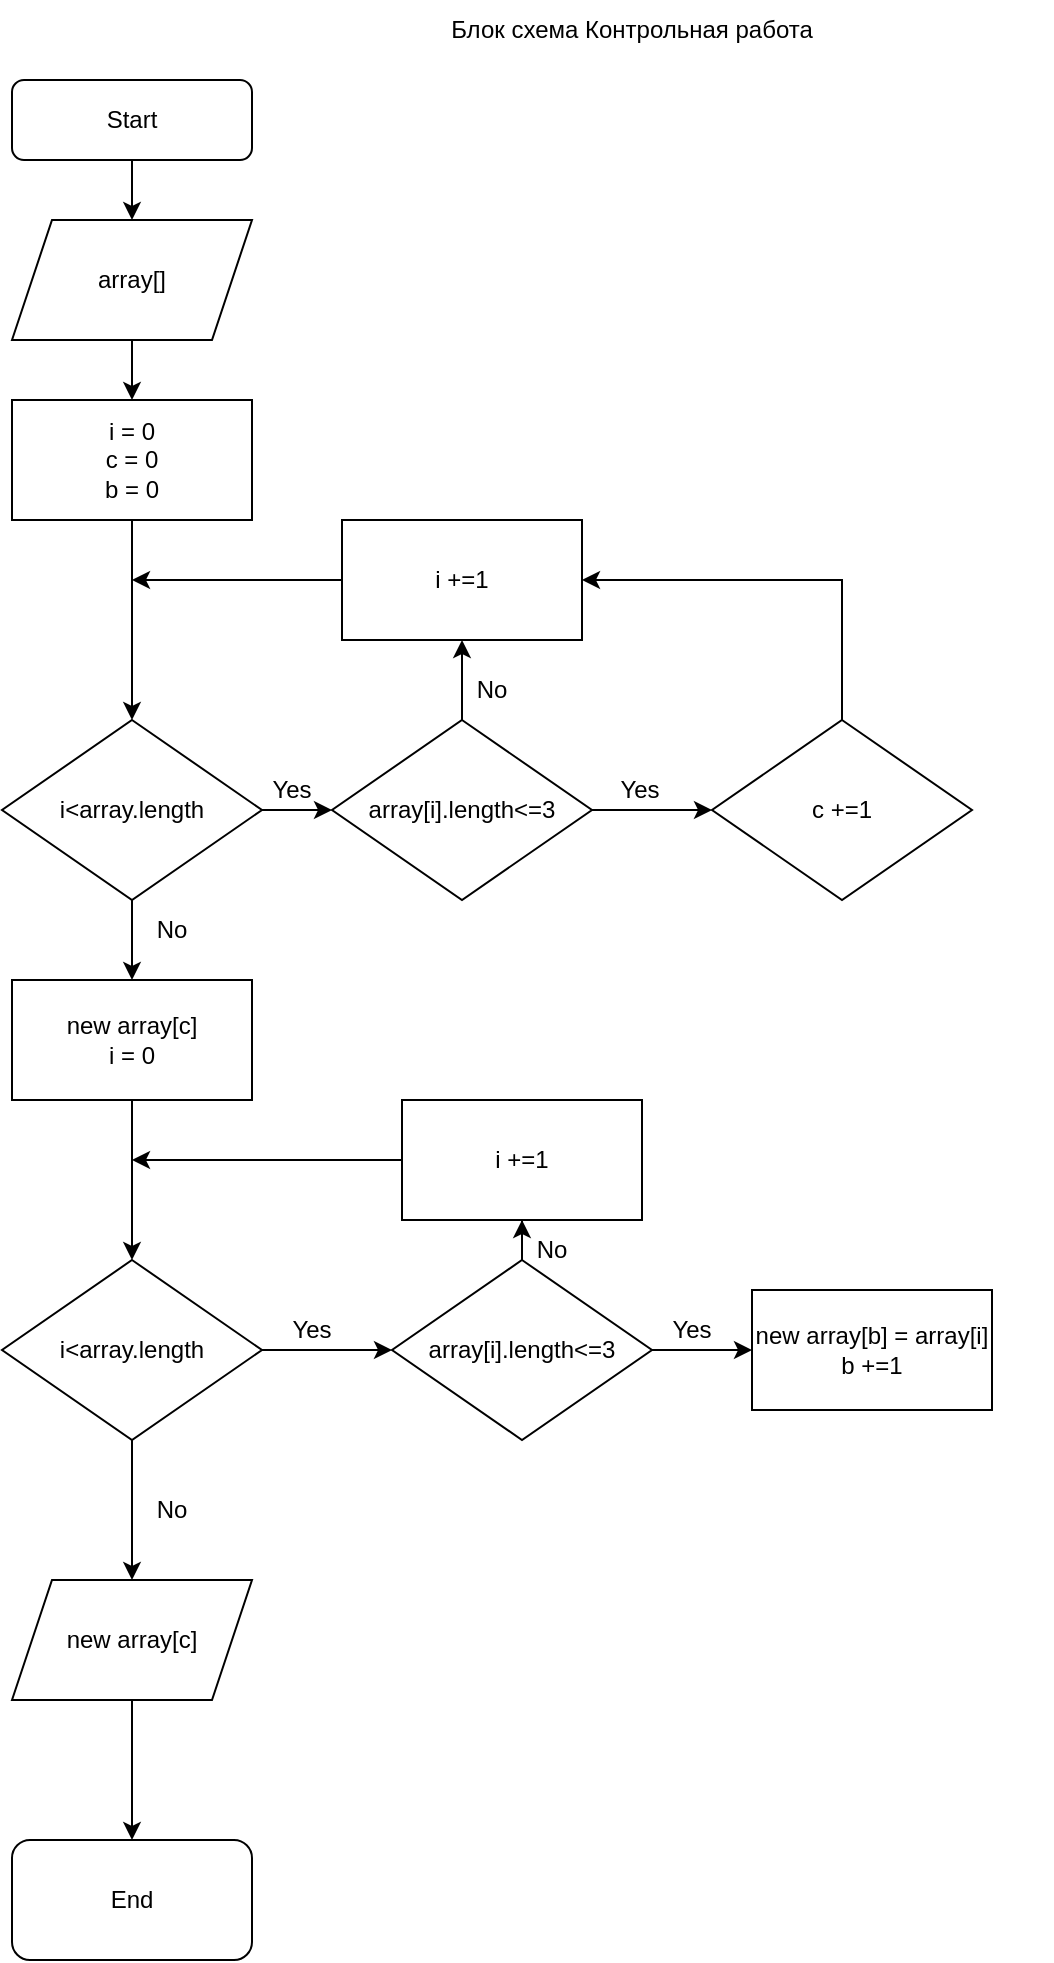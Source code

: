 <mxfile version="22.0.8" type="device">
  <diagram id="C5RBs43oDa-KdzZeNtuy" name="Page-1">
    <mxGraphModel dx="885" dy="614" grid="1" gridSize="10" guides="1" tooltips="1" connect="1" arrows="1" fold="1" page="1" pageScale="1" pageWidth="827" pageHeight="1169" math="0" shadow="0">
      <root>
        <mxCell id="WIyWlLk6GJQsqaUBKTNV-0" />
        <mxCell id="WIyWlLk6GJQsqaUBKTNV-1" parent="WIyWlLk6GJQsqaUBKTNV-0" />
        <mxCell id="d9Adn4cYfUy_K90GLTc7-1" value="Блок схема Контрольная работа" style="text;html=1;strokeColor=none;fillColor=none;align=center;verticalAlign=middle;whiteSpace=wrap;rounded=0;" vertex="1" parent="WIyWlLk6GJQsqaUBKTNV-1">
          <mxGeometry x="170" y="10" width="420" height="30" as="geometry" />
        </mxCell>
        <mxCell id="d9Adn4cYfUy_K90GLTc7-3" style="edgeStyle=orthogonalEdgeStyle;rounded=0;orthogonalLoop=1;jettySize=auto;html=1;exitX=0.5;exitY=1;exitDx=0;exitDy=0;" edge="1" parent="WIyWlLk6GJQsqaUBKTNV-1" source="d9Adn4cYfUy_K90GLTc7-2" target="d9Adn4cYfUy_K90GLTc7-4">
          <mxGeometry relative="1" as="geometry">
            <mxPoint x="130" y="120" as="targetPoint" />
          </mxGeometry>
        </mxCell>
        <mxCell id="d9Adn4cYfUy_K90GLTc7-2" value="Start" style="rounded=1;whiteSpace=wrap;html=1;" vertex="1" parent="WIyWlLk6GJQsqaUBKTNV-1">
          <mxGeometry x="70" y="50" width="120" height="40" as="geometry" />
        </mxCell>
        <mxCell id="d9Adn4cYfUy_K90GLTc7-5" style="edgeStyle=orthogonalEdgeStyle;rounded=0;orthogonalLoop=1;jettySize=auto;html=1;exitX=0.5;exitY=1;exitDx=0;exitDy=0;" edge="1" parent="WIyWlLk6GJQsqaUBKTNV-1" source="d9Adn4cYfUy_K90GLTc7-4" target="d9Adn4cYfUy_K90GLTc7-6">
          <mxGeometry relative="1" as="geometry">
            <mxPoint x="130" y="210" as="targetPoint" />
          </mxGeometry>
        </mxCell>
        <mxCell id="d9Adn4cYfUy_K90GLTc7-4" value="array[]" style="shape=parallelogram;perimeter=parallelogramPerimeter;whiteSpace=wrap;html=1;fixedSize=1;" vertex="1" parent="WIyWlLk6GJQsqaUBKTNV-1">
          <mxGeometry x="70" y="120" width="120" height="60" as="geometry" />
        </mxCell>
        <mxCell id="d9Adn4cYfUy_K90GLTc7-7" style="edgeStyle=orthogonalEdgeStyle;rounded=0;orthogonalLoop=1;jettySize=auto;html=1;exitX=0.5;exitY=1;exitDx=0;exitDy=0;" edge="1" parent="WIyWlLk6GJQsqaUBKTNV-1" source="d9Adn4cYfUy_K90GLTc7-6" target="d9Adn4cYfUy_K90GLTc7-8">
          <mxGeometry relative="1" as="geometry">
            <mxPoint x="130" y="410" as="targetPoint" />
          </mxGeometry>
        </mxCell>
        <mxCell id="d9Adn4cYfUy_K90GLTc7-6" value="i = 0&lt;br&gt;c = 0&lt;br&gt;b = 0" style="rounded=0;whiteSpace=wrap;html=1;" vertex="1" parent="WIyWlLk6GJQsqaUBKTNV-1">
          <mxGeometry x="70" y="210" width="120" height="60" as="geometry" />
        </mxCell>
        <mxCell id="d9Adn4cYfUy_K90GLTc7-9" style="edgeStyle=orthogonalEdgeStyle;rounded=0;orthogonalLoop=1;jettySize=auto;html=1;exitX=0.5;exitY=1;exitDx=0;exitDy=0;" edge="1" parent="WIyWlLk6GJQsqaUBKTNV-1" source="d9Adn4cYfUy_K90GLTc7-8" target="d9Adn4cYfUy_K90GLTc7-10">
          <mxGeometry relative="1" as="geometry">
            <mxPoint x="130" y="500" as="targetPoint" />
          </mxGeometry>
        </mxCell>
        <mxCell id="d9Adn4cYfUy_K90GLTc7-11" style="edgeStyle=orthogonalEdgeStyle;rounded=0;orthogonalLoop=1;jettySize=auto;html=1;exitX=1;exitY=0.5;exitDx=0;exitDy=0;" edge="1" parent="WIyWlLk6GJQsqaUBKTNV-1" source="d9Adn4cYfUy_K90GLTc7-8">
          <mxGeometry relative="1" as="geometry">
            <mxPoint x="230" y="415" as="targetPoint" />
          </mxGeometry>
        </mxCell>
        <mxCell id="d9Adn4cYfUy_K90GLTc7-8" value="i&amp;lt;array.length" style="rhombus;whiteSpace=wrap;html=1;" vertex="1" parent="WIyWlLk6GJQsqaUBKTNV-1">
          <mxGeometry x="65" y="370" width="130" height="90" as="geometry" />
        </mxCell>
        <mxCell id="d9Adn4cYfUy_K90GLTc7-21" style="edgeStyle=orthogonalEdgeStyle;rounded=0;orthogonalLoop=1;jettySize=auto;html=1;exitX=0.5;exitY=1;exitDx=0;exitDy=0;entryX=0.5;entryY=0;entryDx=0;entryDy=0;" edge="1" parent="WIyWlLk6GJQsqaUBKTNV-1" source="d9Adn4cYfUy_K90GLTc7-10" target="d9Adn4cYfUy_K90GLTc7-22">
          <mxGeometry relative="1" as="geometry">
            <mxPoint x="130" y="610" as="targetPoint" />
          </mxGeometry>
        </mxCell>
        <mxCell id="d9Adn4cYfUy_K90GLTc7-10" value="new array[c]&lt;br&gt;i = 0" style="rounded=0;whiteSpace=wrap;html=1;" vertex="1" parent="WIyWlLk6GJQsqaUBKTNV-1">
          <mxGeometry x="70" y="500" width="120" height="60" as="geometry" />
        </mxCell>
        <mxCell id="d9Adn4cYfUy_K90GLTc7-17" style="edgeStyle=orthogonalEdgeStyle;rounded=0;orthogonalLoop=1;jettySize=auto;html=1;exitX=0.5;exitY=0;exitDx=0;exitDy=0;" edge="1" parent="WIyWlLk6GJQsqaUBKTNV-1" source="d9Adn4cYfUy_K90GLTc7-13" target="d9Adn4cYfUy_K90GLTc7-18">
          <mxGeometry relative="1" as="geometry">
            <mxPoint x="295" y="330" as="targetPoint" />
          </mxGeometry>
        </mxCell>
        <mxCell id="d9Adn4cYfUy_K90GLTc7-39" style="edgeStyle=orthogonalEdgeStyle;rounded=0;orthogonalLoop=1;jettySize=auto;html=1;exitX=1;exitY=0.5;exitDx=0;exitDy=0;entryX=0;entryY=0.5;entryDx=0;entryDy=0;" edge="1" parent="WIyWlLk6GJQsqaUBKTNV-1" source="d9Adn4cYfUy_K90GLTc7-13" target="d9Adn4cYfUy_K90GLTc7-38">
          <mxGeometry relative="1" as="geometry" />
        </mxCell>
        <mxCell id="d9Adn4cYfUy_K90GLTc7-13" value="array[i].length&amp;lt;=3" style="rhombus;whiteSpace=wrap;html=1;" vertex="1" parent="WIyWlLk6GJQsqaUBKTNV-1">
          <mxGeometry x="230" y="370" width="130" height="90" as="geometry" />
        </mxCell>
        <mxCell id="d9Adn4cYfUy_K90GLTc7-14" value="No" style="text;html=1;strokeColor=none;fillColor=none;align=center;verticalAlign=middle;whiteSpace=wrap;rounded=0;" vertex="1" parent="WIyWlLk6GJQsqaUBKTNV-1">
          <mxGeometry x="120" y="460" width="60" height="30" as="geometry" />
        </mxCell>
        <mxCell id="d9Adn4cYfUy_K90GLTc7-15" value="Yes" style="text;html=1;strokeColor=none;fillColor=none;align=center;verticalAlign=middle;whiteSpace=wrap;rounded=0;" vertex="1" parent="WIyWlLk6GJQsqaUBKTNV-1">
          <mxGeometry x="180" y="390" width="60" height="30" as="geometry" />
        </mxCell>
        <mxCell id="d9Adn4cYfUy_K90GLTc7-19" style="edgeStyle=orthogonalEdgeStyle;rounded=0;orthogonalLoop=1;jettySize=auto;html=1;exitX=0;exitY=0.5;exitDx=0;exitDy=0;" edge="1" parent="WIyWlLk6GJQsqaUBKTNV-1" source="d9Adn4cYfUy_K90GLTc7-18">
          <mxGeometry relative="1" as="geometry">
            <mxPoint x="130" y="300" as="targetPoint" />
          </mxGeometry>
        </mxCell>
        <mxCell id="d9Adn4cYfUy_K90GLTc7-18" value="i +=1" style="rounded=0;whiteSpace=wrap;html=1;" vertex="1" parent="WIyWlLk6GJQsqaUBKTNV-1">
          <mxGeometry x="235" y="270" width="120" height="60" as="geometry" />
        </mxCell>
        <mxCell id="d9Adn4cYfUy_K90GLTc7-20" value="No" style="text;html=1;strokeColor=none;fillColor=none;align=center;verticalAlign=middle;whiteSpace=wrap;rounded=0;" vertex="1" parent="WIyWlLk6GJQsqaUBKTNV-1">
          <mxGeometry x="280" y="340" width="60" height="30" as="geometry" />
        </mxCell>
        <mxCell id="d9Adn4cYfUy_K90GLTc7-23" style="edgeStyle=orthogonalEdgeStyle;rounded=0;orthogonalLoop=1;jettySize=auto;html=1;exitX=0.5;exitY=1;exitDx=0;exitDy=0;" edge="1" parent="WIyWlLk6GJQsqaUBKTNV-1" source="d9Adn4cYfUy_K90GLTc7-22" target="d9Adn4cYfUy_K90GLTc7-24">
          <mxGeometry relative="1" as="geometry">
            <mxPoint x="130" y="780" as="targetPoint" />
          </mxGeometry>
        </mxCell>
        <mxCell id="d9Adn4cYfUy_K90GLTc7-28" style="edgeStyle=orthogonalEdgeStyle;rounded=0;orthogonalLoop=1;jettySize=auto;html=1;exitX=1;exitY=0.5;exitDx=0;exitDy=0;" edge="1" parent="WIyWlLk6GJQsqaUBKTNV-1" source="d9Adn4cYfUy_K90GLTc7-22">
          <mxGeometry relative="1" as="geometry">
            <mxPoint x="260" y="685" as="targetPoint" />
          </mxGeometry>
        </mxCell>
        <mxCell id="d9Adn4cYfUy_K90GLTc7-22" value="i&amp;lt;array.length" style="rhombus;whiteSpace=wrap;html=1;" vertex="1" parent="WIyWlLk6GJQsqaUBKTNV-1">
          <mxGeometry x="65" y="640" width="130" height="90" as="geometry" />
        </mxCell>
        <mxCell id="d9Adn4cYfUy_K90GLTc7-25" style="edgeStyle=orthogonalEdgeStyle;rounded=0;orthogonalLoop=1;jettySize=auto;html=1;exitX=0.5;exitY=1;exitDx=0;exitDy=0;" edge="1" parent="WIyWlLk6GJQsqaUBKTNV-1" source="d9Adn4cYfUy_K90GLTc7-24" target="d9Adn4cYfUy_K90GLTc7-26">
          <mxGeometry relative="1" as="geometry">
            <mxPoint x="130" y="930" as="targetPoint" />
          </mxGeometry>
        </mxCell>
        <mxCell id="d9Adn4cYfUy_K90GLTc7-24" value="new array[c]" style="shape=parallelogram;perimeter=parallelogramPerimeter;whiteSpace=wrap;html=1;fixedSize=1;" vertex="1" parent="WIyWlLk6GJQsqaUBKTNV-1">
          <mxGeometry x="70" y="800" width="120" height="60" as="geometry" />
        </mxCell>
        <mxCell id="d9Adn4cYfUy_K90GLTc7-26" value="End" style="rounded=1;whiteSpace=wrap;html=1;" vertex="1" parent="WIyWlLk6GJQsqaUBKTNV-1">
          <mxGeometry x="70" y="930" width="120" height="60" as="geometry" />
        </mxCell>
        <mxCell id="d9Adn4cYfUy_K90GLTc7-27" value="No" style="text;html=1;strokeColor=none;fillColor=none;align=center;verticalAlign=middle;whiteSpace=wrap;rounded=0;" vertex="1" parent="WIyWlLk6GJQsqaUBKTNV-1">
          <mxGeometry x="120" y="750" width="60" height="30" as="geometry" />
        </mxCell>
        <mxCell id="d9Adn4cYfUy_K90GLTc7-31" style="edgeStyle=orthogonalEdgeStyle;rounded=0;orthogonalLoop=1;jettySize=auto;html=1;exitX=0.5;exitY=0;exitDx=0;exitDy=0;" edge="1" parent="WIyWlLk6GJQsqaUBKTNV-1" source="d9Adn4cYfUy_K90GLTc7-29" target="d9Adn4cYfUy_K90GLTc7-32">
          <mxGeometry relative="1" as="geometry">
            <mxPoint x="325" y="610" as="targetPoint" />
          </mxGeometry>
        </mxCell>
        <mxCell id="d9Adn4cYfUy_K90GLTc7-35" style="edgeStyle=orthogonalEdgeStyle;rounded=0;orthogonalLoop=1;jettySize=auto;html=1;exitX=1;exitY=0.5;exitDx=0;exitDy=0;" edge="1" parent="WIyWlLk6GJQsqaUBKTNV-1" source="d9Adn4cYfUy_K90GLTc7-29">
          <mxGeometry relative="1" as="geometry">
            <mxPoint x="440" y="685" as="targetPoint" />
          </mxGeometry>
        </mxCell>
        <mxCell id="d9Adn4cYfUy_K90GLTc7-29" value="array[i].length&amp;lt;=3" style="rhombus;whiteSpace=wrap;html=1;" vertex="1" parent="WIyWlLk6GJQsqaUBKTNV-1">
          <mxGeometry x="260" y="640" width="130" height="90" as="geometry" />
        </mxCell>
        <mxCell id="d9Adn4cYfUy_K90GLTc7-30" value="Yes" style="text;html=1;strokeColor=none;fillColor=none;align=center;verticalAlign=middle;whiteSpace=wrap;rounded=0;" vertex="1" parent="WIyWlLk6GJQsqaUBKTNV-1">
          <mxGeometry x="190" y="660" width="60" height="30" as="geometry" />
        </mxCell>
        <mxCell id="d9Adn4cYfUy_K90GLTc7-33" style="edgeStyle=orthogonalEdgeStyle;rounded=0;orthogonalLoop=1;jettySize=auto;html=1;exitX=0;exitY=0.5;exitDx=0;exitDy=0;" edge="1" parent="WIyWlLk6GJQsqaUBKTNV-1" source="d9Adn4cYfUy_K90GLTc7-32">
          <mxGeometry relative="1" as="geometry">
            <mxPoint x="130" y="590" as="targetPoint" />
          </mxGeometry>
        </mxCell>
        <mxCell id="d9Adn4cYfUy_K90GLTc7-32" value="i +=1" style="rounded=0;whiteSpace=wrap;html=1;" vertex="1" parent="WIyWlLk6GJQsqaUBKTNV-1">
          <mxGeometry x="265" y="560" width="120" height="60" as="geometry" />
        </mxCell>
        <mxCell id="d9Adn4cYfUy_K90GLTc7-34" value="No" style="text;html=1;strokeColor=none;fillColor=none;align=center;verticalAlign=middle;whiteSpace=wrap;rounded=0;" vertex="1" parent="WIyWlLk6GJQsqaUBKTNV-1">
          <mxGeometry x="310" y="620" width="60" height="30" as="geometry" />
        </mxCell>
        <mxCell id="d9Adn4cYfUy_K90GLTc7-36" value="new array[b] = array[i]&lt;br&gt;b +=1" style="rounded=0;whiteSpace=wrap;html=1;" vertex="1" parent="WIyWlLk6GJQsqaUBKTNV-1">
          <mxGeometry x="440" y="655" width="120" height="60" as="geometry" />
        </mxCell>
        <mxCell id="d9Adn4cYfUy_K90GLTc7-37" value="Yes" style="text;html=1;strokeColor=none;fillColor=none;align=center;verticalAlign=middle;whiteSpace=wrap;rounded=0;" vertex="1" parent="WIyWlLk6GJQsqaUBKTNV-1">
          <mxGeometry x="380" y="660" width="60" height="30" as="geometry" />
        </mxCell>
        <mxCell id="d9Adn4cYfUy_K90GLTc7-40" style="edgeStyle=orthogonalEdgeStyle;rounded=0;orthogonalLoop=1;jettySize=auto;html=1;exitX=0.5;exitY=0;exitDx=0;exitDy=0;entryX=1;entryY=0.5;entryDx=0;entryDy=0;" edge="1" parent="WIyWlLk6GJQsqaUBKTNV-1" source="d9Adn4cYfUy_K90GLTc7-38" target="d9Adn4cYfUy_K90GLTc7-18">
          <mxGeometry relative="1" as="geometry" />
        </mxCell>
        <mxCell id="d9Adn4cYfUy_K90GLTc7-38" value="c +=1" style="rhombus;whiteSpace=wrap;html=1;" vertex="1" parent="WIyWlLk6GJQsqaUBKTNV-1">
          <mxGeometry x="420" y="370" width="130" height="90" as="geometry" />
        </mxCell>
        <mxCell id="d9Adn4cYfUy_K90GLTc7-41" value="Yes" style="text;html=1;strokeColor=none;fillColor=none;align=center;verticalAlign=middle;whiteSpace=wrap;rounded=0;" vertex="1" parent="WIyWlLk6GJQsqaUBKTNV-1">
          <mxGeometry x="354" y="390" width="60" height="30" as="geometry" />
        </mxCell>
      </root>
    </mxGraphModel>
  </diagram>
</mxfile>
